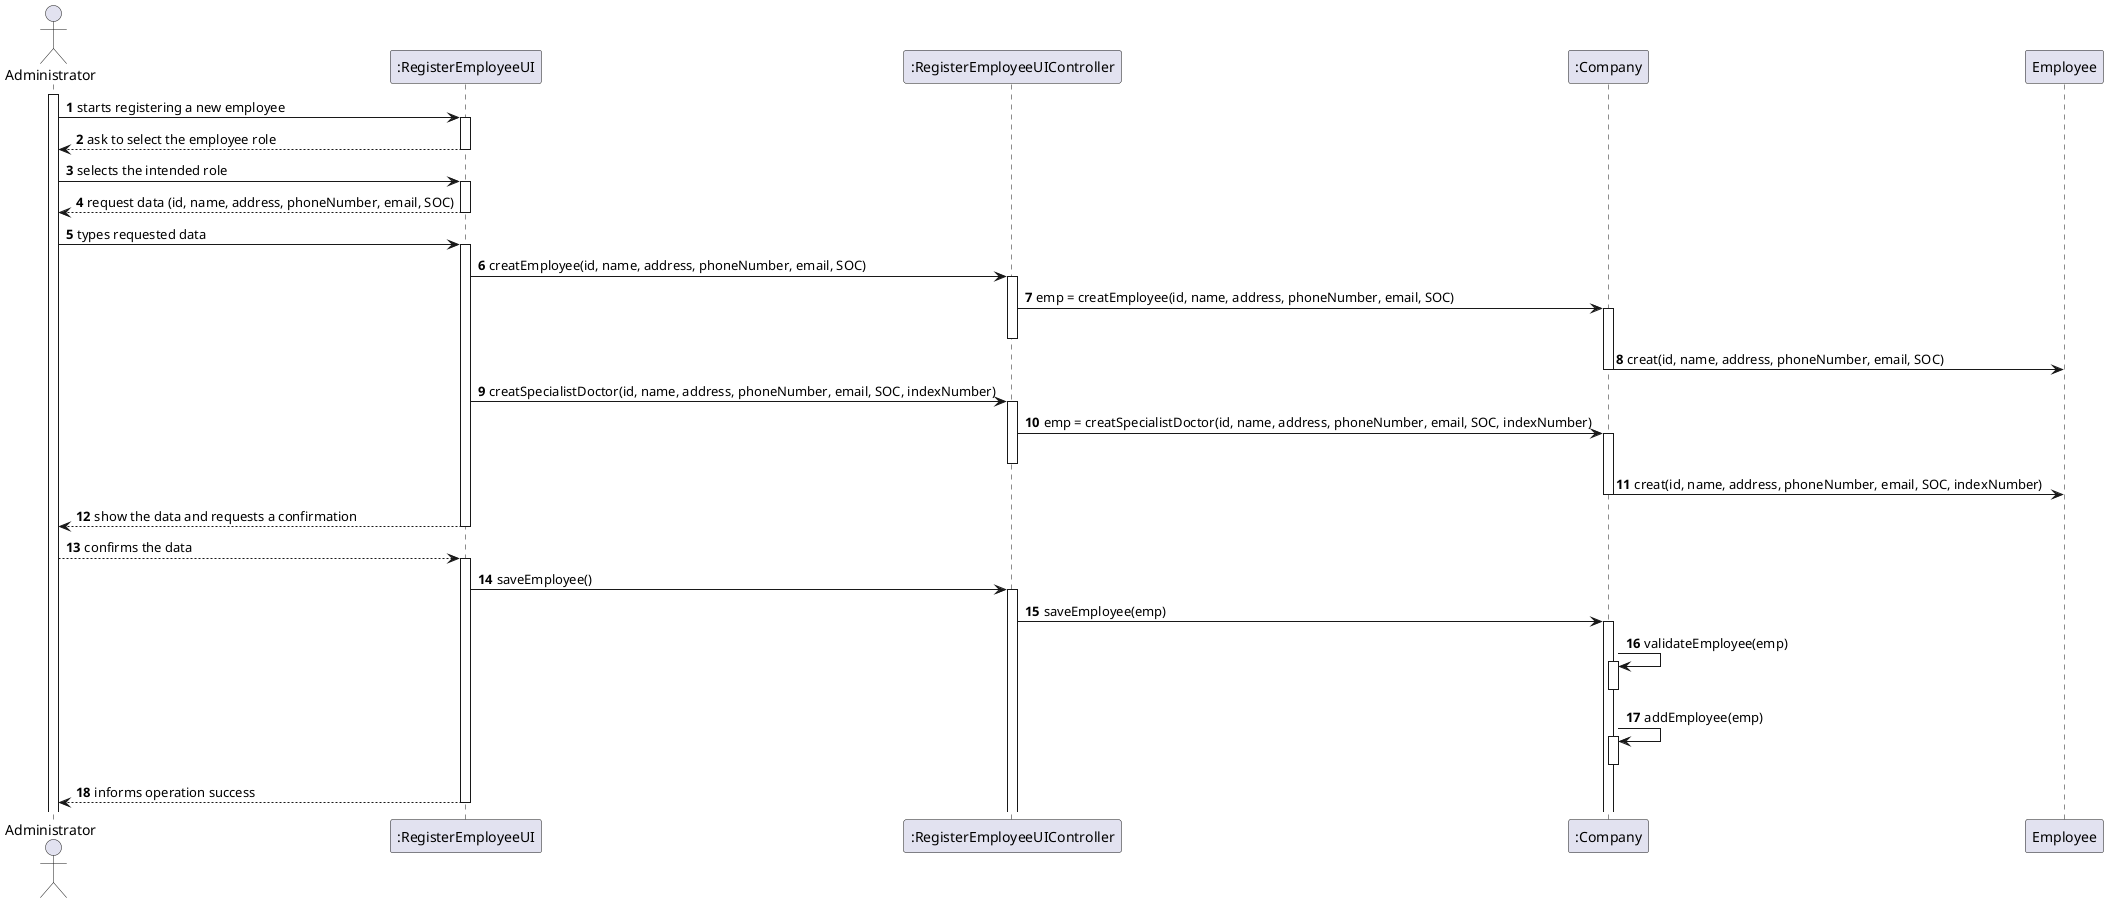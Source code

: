 @startuml
autonumber
'hide footbox
actor "Administrator" as ADM

participant ":RegisterEmployeeUI" as UI
participant ":RegisterEmployeeUIController" as CTRL
participant ":Company" as Ltd
participant "Employee" as Emp



activate ADM
ADM -> UI : starts registering a new employee
activate UI
UI --> ADM: ask to select the employee role
deactivate UI

ADM -> UI : selects the intended role
activate UI
UI --> ADM: request data (id, name, address, phoneNumber, email, SOC)
deactivate UI

ADM -> UI : types requested data
activate UI

UI-> CTRL : creatEmployee(id, name, address, phoneNumber, email, SOC)
activate CTRL
CTRL -> Ltd: emp = creatEmployee(id, name, address, phoneNumber, email, SOC)
activate Ltd
deactivate CTRL
Ltd -> Emp: creat(id, name, address, phoneNumber, email, SOC)
deactivate Ltd

UI-> CTRL : creatSpecialistDoctor(id, name, address, phoneNumber, email, SOC, indexNumber)
activate CTRL
CTRL -> Ltd: emp = creatSpecialistDoctor(id, name, address, phoneNumber, email, SOC, indexNumber)
activate Ltd
deactivate CTRL
Ltd -> Emp: creat(id, name, address, phoneNumber, email, SOC, indexNumber)
deactivate Ltd

UI --> ADM: show the data and requests a confirmation
deactivate UI

ADM --> UI: confirms the data
activate UI

UI -> CTRL: saveEmployee()
activate CTRL

CTRL -> Ltd: saveEmployee(emp)
activate Ltd

Ltd -> Ltd: validateEmployee(emp)
activate Ltd
deactivate Ltd

Ltd -> Ltd: addEmployee(emp)
activate Ltd
deactivate Ltd

UI --> ADM: informs operation success
deactivate UI

@enduml
